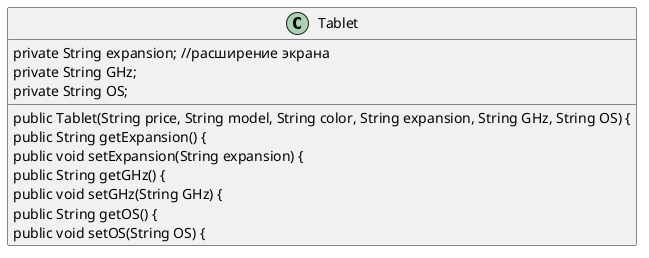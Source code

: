 @startuml
    class Tablet{
       private String expansion; //расширение экрана
       private String GHz;
       private String OS;
       public Tablet(String price, String model, String color, String expansion, String GHz, String OS) {
       public String getExpansion() {
       public void setExpansion(String expansion) {
       public String getGHz() {
       public void setGHz(String GHz) {
       public String getOS() {
       public void setOS(String OS) {
   }
@enduml